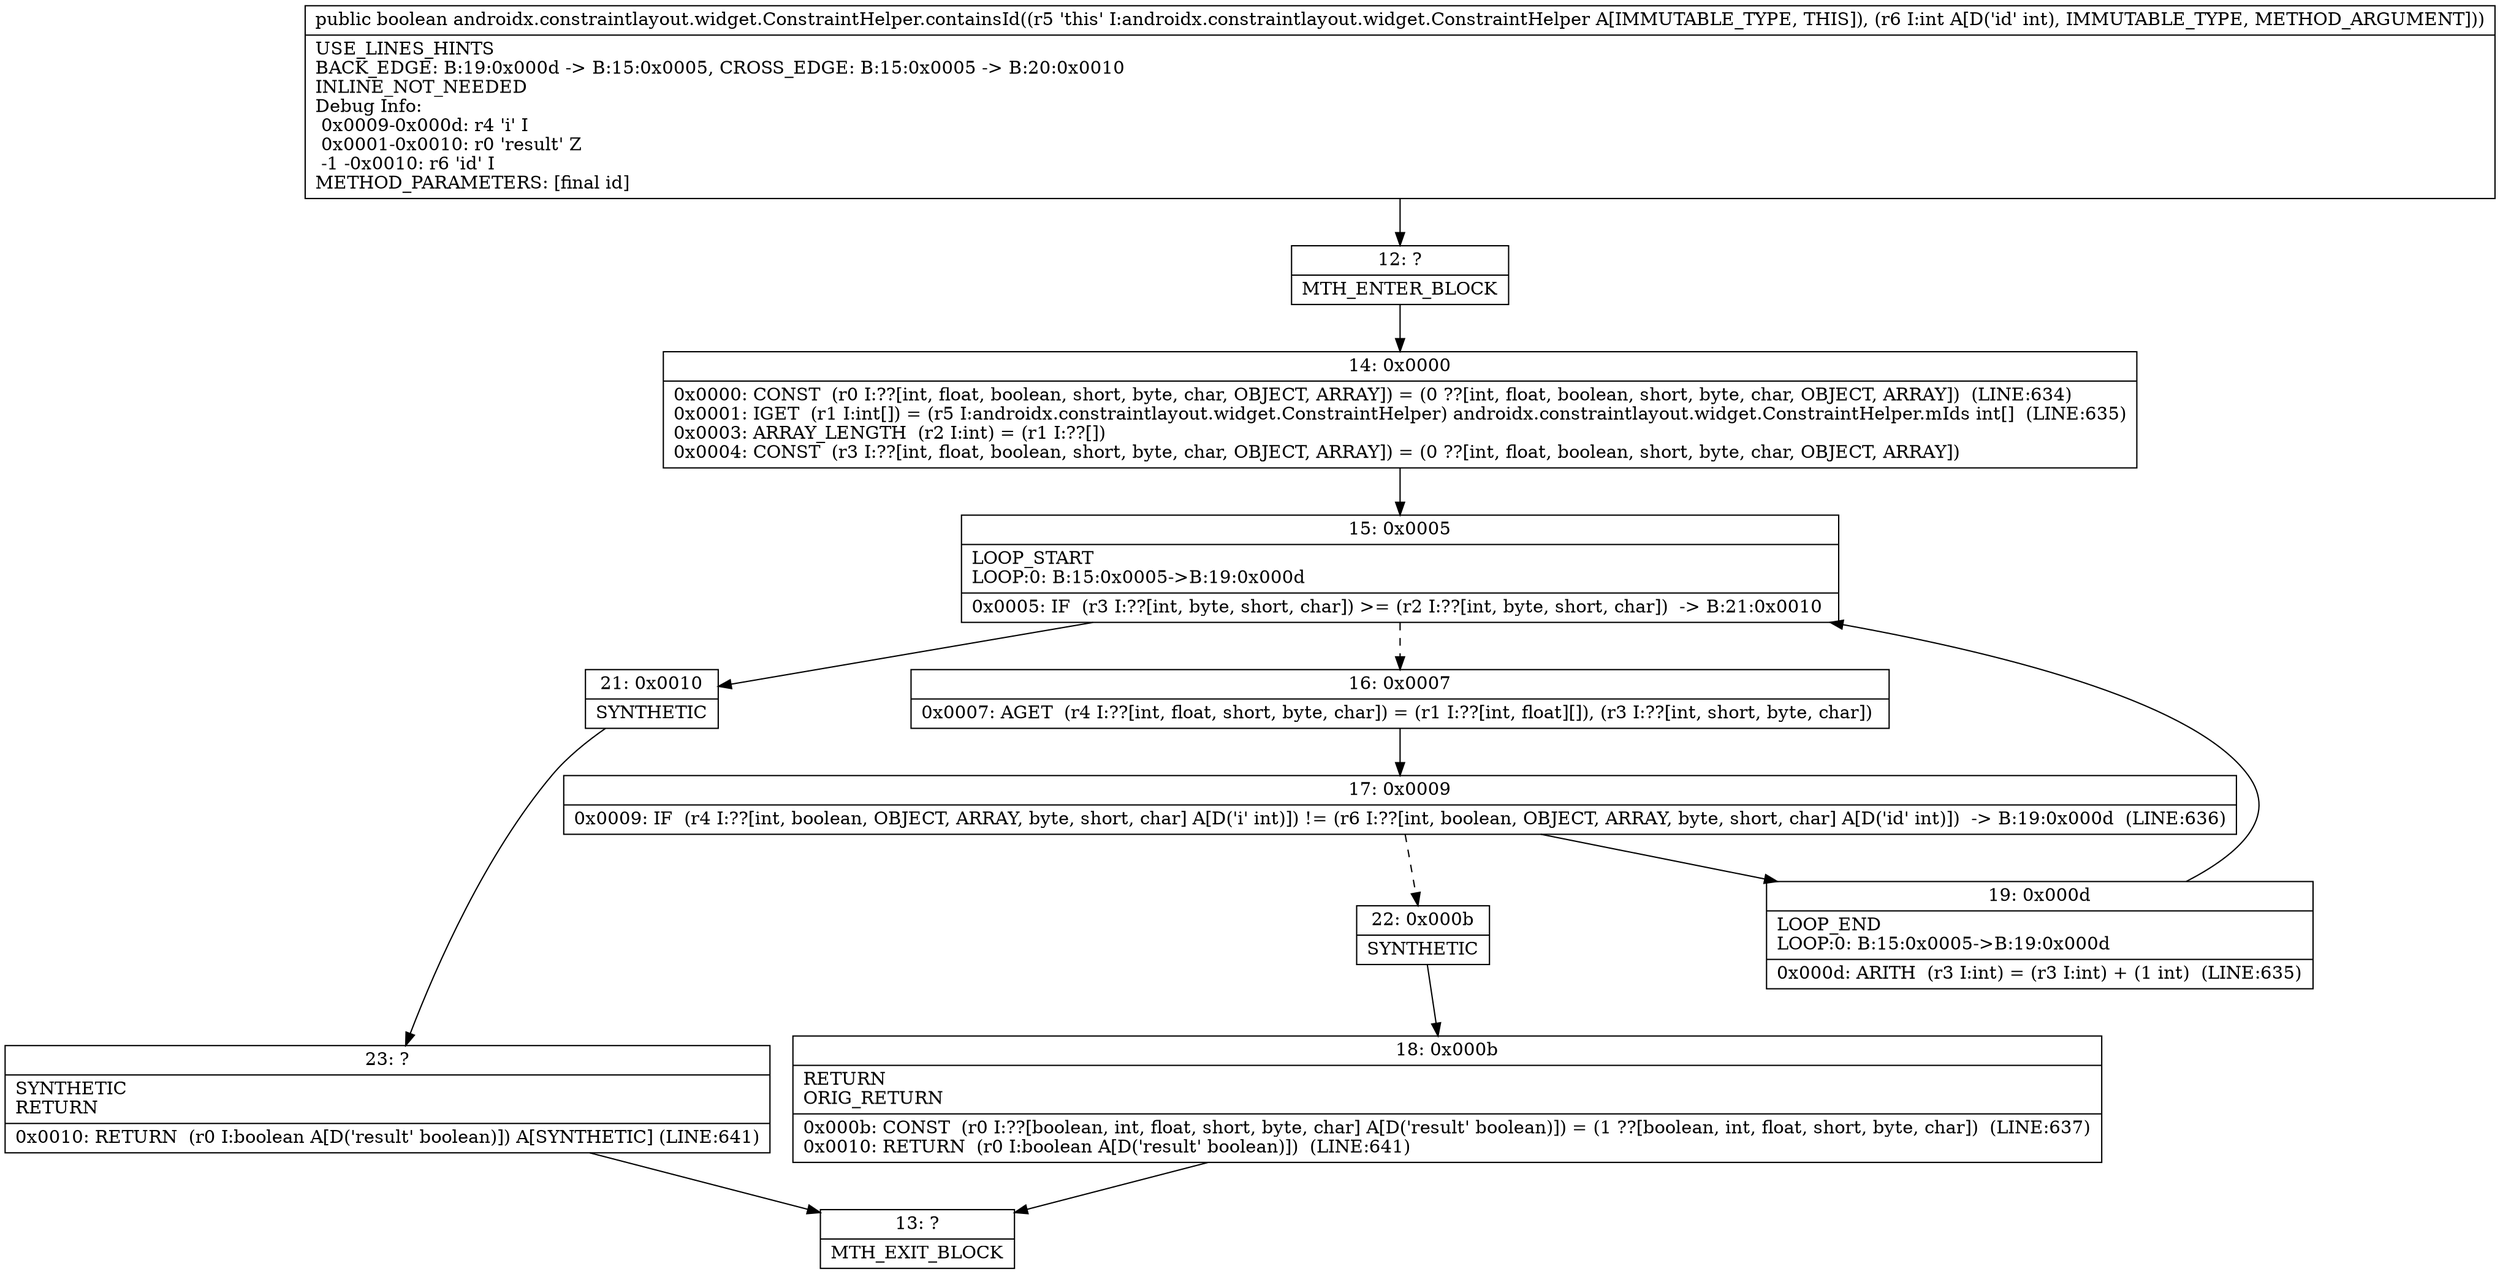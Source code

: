 digraph "CFG forandroidx.constraintlayout.widget.ConstraintHelper.containsId(I)Z" {
Node_12 [shape=record,label="{12\:\ ?|MTH_ENTER_BLOCK\l}"];
Node_14 [shape=record,label="{14\:\ 0x0000|0x0000: CONST  (r0 I:??[int, float, boolean, short, byte, char, OBJECT, ARRAY]) = (0 ??[int, float, boolean, short, byte, char, OBJECT, ARRAY])  (LINE:634)\l0x0001: IGET  (r1 I:int[]) = (r5 I:androidx.constraintlayout.widget.ConstraintHelper) androidx.constraintlayout.widget.ConstraintHelper.mIds int[]  (LINE:635)\l0x0003: ARRAY_LENGTH  (r2 I:int) = (r1 I:??[]) \l0x0004: CONST  (r3 I:??[int, float, boolean, short, byte, char, OBJECT, ARRAY]) = (0 ??[int, float, boolean, short, byte, char, OBJECT, ARRAY]) \l}"];
Node_15 [shape=record,label="{15\:\ 0x0005|LOOP_START\lLOOP:0: B:15:0x0005\-\>B:19:0x000d\l|0x0005: IF  (r3 I:??[int, byte, short, char]) \>= (r2 I:??[int, byte, short, char])  \-\> B:21:0x0010 \l}"];
Node_16 [shape=record,label="{16\:\ 0x0007|0x0007: AGET  (r4 I:??[int, float, short, byte, char]) = (r1 I:??[int, float][]), (r3 I:??[int, short, byte, char]) \l}"];
Node_17 [shape=record,label="{17\:\ 0x0009|0x0009: IF  (r4 I:??[int, boolean, OBJECT, ARRAY, byte, short, char] A[D('i' int)]) != (r6 I:??[int, boolean, OBJECT, ARRAY, byte, short, char] A[D('id' int)])  \-\> B:19:0x000d  (LINE:636)\l}"];
Node_19 [shape=record,label="{19\:\ 0x000d|LOOP_END\lLOOP:0: B:15:0x0005\-\>B:19:0x000d\l|0x000d: ARITH  (r3 I:int) = (r3 I:int) + (1 int)  (LINE:635)\l}"];
Node_22 [shape=record,label="{22\:\ 0x000b|SYNTHETIC\l}"];
Node_18 [shape=record,label="{18\:\ 0x000b|RETURN\lORIG_RETURN\l|0x000b: CONST  (r0 I:??[boolean, int, float, short, byte, char] A[D('result' boolean)]) = (1 ??[boolean, int, float, short, byte, char])  (LINE:637)\l0x0010: RETURN  (r0 I:boolean A[D('result' boolean)])  (LINE:641)\l}"];
Node_13 [shape=record,label="{13\:\ ?|MTH_EXIT_BLOCK\l}"];
Node_21 [shape=record,label="{21\:\ 0x0010|SYNTHETIC\l}"];
Node_23 [shape=record,label="{23\:\ ?|SYNTHETIC\lRETURN\l|0x0010: RETURN  (r0 I:boolean A[D('result' boolean)]) A[SYNTHETIC] (LINE:641)\l}"];
MethodNode[shape=record,label="{public boolean androidx.constraintlayout.widget.ConstraintHelper.containsId((r5 'this' I:androidx.constraintlayout.widget.ConstraintHelper A[IMMUTABLE_TYPE, THIS]), (r6 I:int A[D('id' int), IMMUTABLE_TYPE, METHOD_ARGUMENT]))  | USE_LINES_HINTS\lBACK_EDGE: B:19:0x000d \-\> B:15:0x0005, CROSS_EDGE: B:15:0x0005 \-\> B:20:0x0010\lINLINE_NOT_NEEDED\lDebug Info:\l  0x0009\-0x000d: r4 'i' I\l  0x0001\-0x0010: r0 'result' Z\l  \-1 \-0x0010: r6 'id' I\lMETHOD_PARAMETERS: [final id]\l}"];
MethodNode -> Node_12;Node_12 -> Node_14;
Node_14 -> Node_15;
Node_15 -> Node_16[style=dashed];
Node_15 -> Node_21;
Node_16 -> Node_17;
Node_17 -> Node_19;
Node_17 -> Node_22[style=dashed];
Node_19 -> Node_15;
Node_22 -> Node_18;
Node_18 -> Node_13;
Node_21 -> Node_23;
Node_23 -> Node_13;
}

